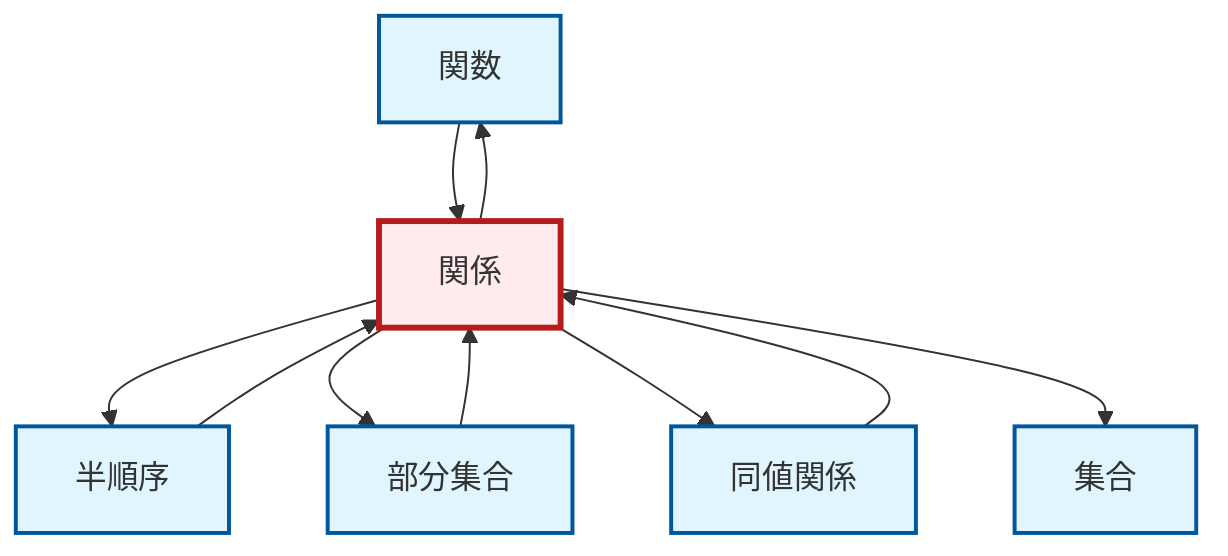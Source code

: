 graph TD
    classDef definition fill:#e1f5fe,stroke:#01579b,stroke-width:2px
    classDef theorem fill:#f3e5f5,stroke:#4a148c,stroke-width:2px
    classDef axiom fill:#fff3e0,stroke:#e65100,stroke-width:2px
    classDef example fill:#e8f5e9,stroke:#1b5e20,stroke-width:2px
    classDef current fill:#ffebee,stroke:#b71c1c,stroke-width:3px
    def-set["集合"]:::definition
    def-function["関数"]:::definition
    def-partial-order["半順序"]:::definition
    def-equivalence-relation["同値関係"]:::definition
    def-relation["関係"]:::definition
    def-subset["部分集合"]:::definition
    def-relation --> def-partial-order
    def-relation --> def-function
    def-partial-order --> def-relation
    def-subset --> def-relation
    def-relation --> def-subset
    def-function --> def-relation
    def-relation --> def-equivalence-relation
    def-relation --> def-set
    def-equivalence-relation --> def-relation
    class def-relation current